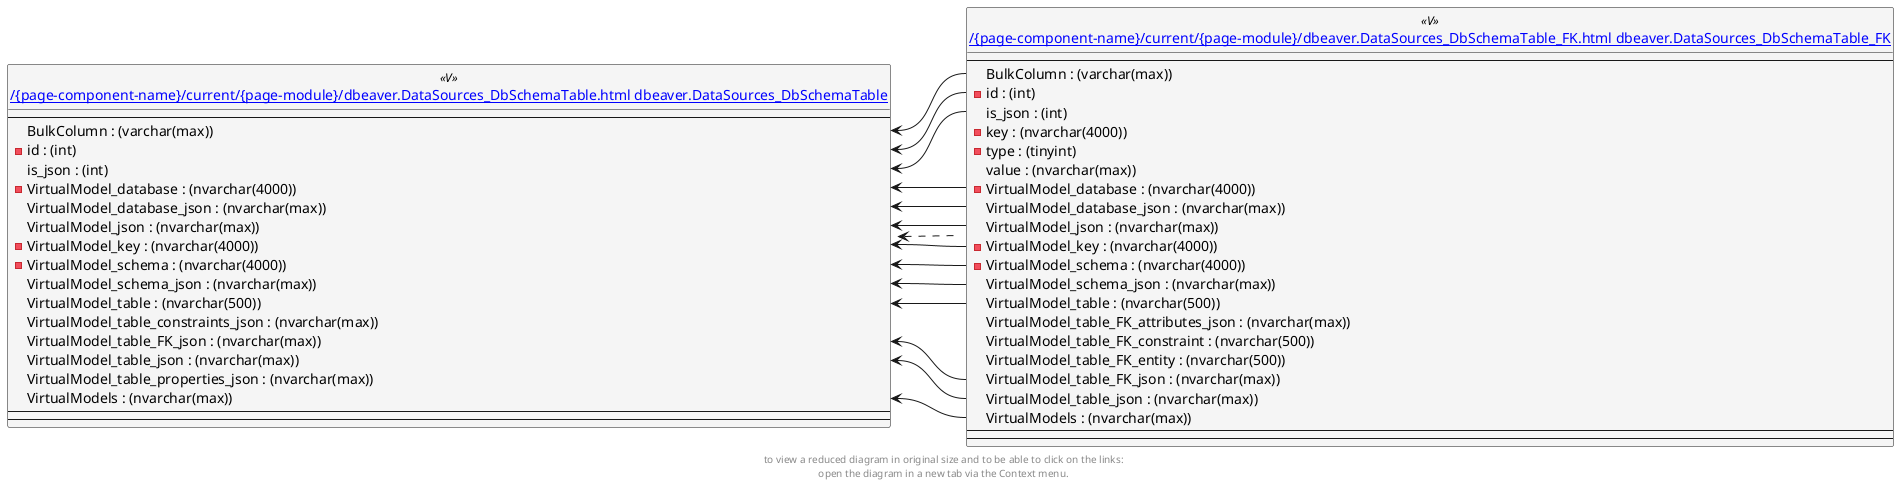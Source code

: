 @startuml
left to right direction
'top to bottom direction
hide circle
'avoide "." issues:
set namespaceSeparator none


skinparam class {
  BackgroundColor White
  BackgroundColor<<FN>> Yellow
  BackgroundColor<<FS>> Yellow
  BackgroundColor<<FT>> LightGray
  BackgroundColor<<IF>> Yellow
  BackgroundColor<<IS>> Yellow
  BackgroundColor<<P>> Aqua
  BackgroundColor<<PC>> Aqua
  BackgroundColor<<SN>> Yellow
  BackgroundColor<<SO>> SlateBlue
  BackgroundColor<<TF>> LightGray
  BackgroundColor<<TR>> Tomato
  BackgroundColor<<U>> White
  BackgroundColor<<V>> WhiteSmoke
  BackgroundColor<<X>> Aqua
}


entity "[[{site-url}/{page-component-name}/current/{page-module}/dbeaver.DataSources_DbSchemaTable.html dbeaver.DataSources_DbSchemaTable]]" as dbeaver.DataSources_DbSchemaTable << V >> {
  --
  BulkColumn : (varchar(max))
  - id : (int)
  is_json : (int)
  - VirtualModel_database : (nvarchar(4000))
  VirtualModel_database_json : (nvarchar(max))
  VirtualModel_json : (nvarchar(max))
  - VirtualModel_key : (nvarchar(4000))
  - VirtualModel_schema : (nvarchar(4000))
  VirtualModel_schema_json : (nvarchar(max))
  VirtualModel_table : (nvarchar(500))
  VirtualModel_table_constraints_json : (nvarchar(max))
  VirtualModel_table_FK_json : (nvarchar(max))
  VirtualModel_table_json : (nvarchar(max))
  VirtualModel_table_properties_json : (nvarchar(max))
  VirtualModels : (nvarchar(max))
  --
  --
}

entity "[[{site-url}/{page-component-name}/current/{page-module}/dbeaver.DataSources_DbSchemaTable_FK.html dbeaver.DataSources_DbSchemaTable_FK]]" as dbeaver.DataSources_DbSchemaTable_FK << V >> {
  --
  BulkColumn : (varchar(max))
  - id : (int)
  is_json : (int)
  - key : (nvarchar(4000))
  - type : (tinyint)
  value : (nvarchar(max))
  - VirtualModel_database : (nvarchar(4000))
  VirtualModel_database_json : (nvarchar(max))
  VirtualModel_json : (nvarchar(max))
  - VirtualModel_key : (nvarchar(4000))
  - VirtualModel_schema : (nvarchar(4000))
  VirtualModel_schema_json : (nvarchar(max))
  VirtualModel_table : (nvarchar(500))
  VirtualModel_table_FK_attributes_json : (nvarchar(max))
  VirtualModel_table_FK_constraint : (nvarchar(500))
  VirtualModel_table_FK_entity : (nvarchar(500))
  VirtualModel_table_FK_json : (nvarchar(max))
  VirtualModel_table_json : (nvarchar(max))
  VirtualModels : (nvarchar(max))
  --
  --
}

dbeaver.DataSources_DbSchemaTable <.. dbeaver.DataSources_DbSchemaTable_FK
dbeaver.DataSources_DbSchemaTable::BulkColumn <-- dbeaver.DataSources_DbSchemaTable_FK::BulkColumn
dbeaver.DataSources_DbSchemaTable::id <-- dbeaver.DataSources_DbSchemaTable_FK::id
dbeaver.DataSources_DbSchemaTable::is_json <-- dbeaver.DataSources_DbSchemaTable_FK::is_json
dbeaver.DataSources_DbSchemaTable::VirtualModel_database <-- dbeaver.DataSources_DbSchemaTable_FK::VirtualModel_database
dbeaver.DataSources_DbSchemaTable::VirtualModel_database_json <-- dbeaver.DataSources_DbSchemaTable_FK::VirtualModel_database_json
dbeaver.DataSources_DbSchemaTable::VirtualModel_json <-- dbeaver.DataSources_DbSchemaTable_FK::VirtualModel_json
dbeaver.DataSources_DbSchemaTable::VirtualModel_key <-- dbeaver.DataSources_DbSchemaTable_FK::VirtualModel_key
dbeaver.DataSources_DbSchemaTable::VirtualModel_schema <-- dbeaver.DataSources_DbSchemaTable_FK::VirtualModel_schema
dbeaver.DataSources_DbSchemaTable::VirtualModel_schema_json <-- dbeaver.DataSources_DbSchemaTable_FK::VirtualModel_schema_json
dbeaver.DataSources_DbSchemaTable::VirtualModel_table <-- dbeaver.DataSources_DbSchemaTable_FK::VirtualModel_table
dbeaver.DataSources_DbSchemaTable::VirtualModel_table_FK_json <-- dbeaver.DataSources_DbSchemaTable_FK::VirtualModel_table_FK_json
dbeaver.DataSources_DbSchemaTable::VirtualModel_table_json <-- dbeaver.DataSources_DbSchemaTable_FK::VirtualModel_table_json
dbeaver.DataSources_DbSchemaTable::VirtualModels <-- dbeaver.DataSources_DbSchemaTable_FK::VirtualModels
footer
to view a reduced diagram in original size and to be able to click on the links:
open the diagram in a new tab via the Context menu.
end footer

@enduml

